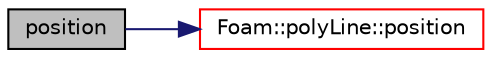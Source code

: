 digraph "position"
{
  bgcolor="transparent";
  edge [fontname="Helvetica",fontsize="10",labelfontname="Helvetica",labelfontsize="10"];
  node [fontname="Helvetica",fontsize="10",shape=record];
  rankdir="LR";
  Node8 [label="position",height=0.2,width=0.4,color="black", fillcolor="grey75", style="filled", fontcolor="black"];
  Node8 -> Node9 [color="midnightblue",fontsize="10",style="solid",fontname="Helvetica"];
  Node9 [label="Foam::polyLine::position",height=0.2,width=0.4,color="red",URL="$a25781.html#aec9bfeaafcc6e794b90a07fae59018e1",tooltip="Return the point position corresponding to the curve parameter. "];
}

